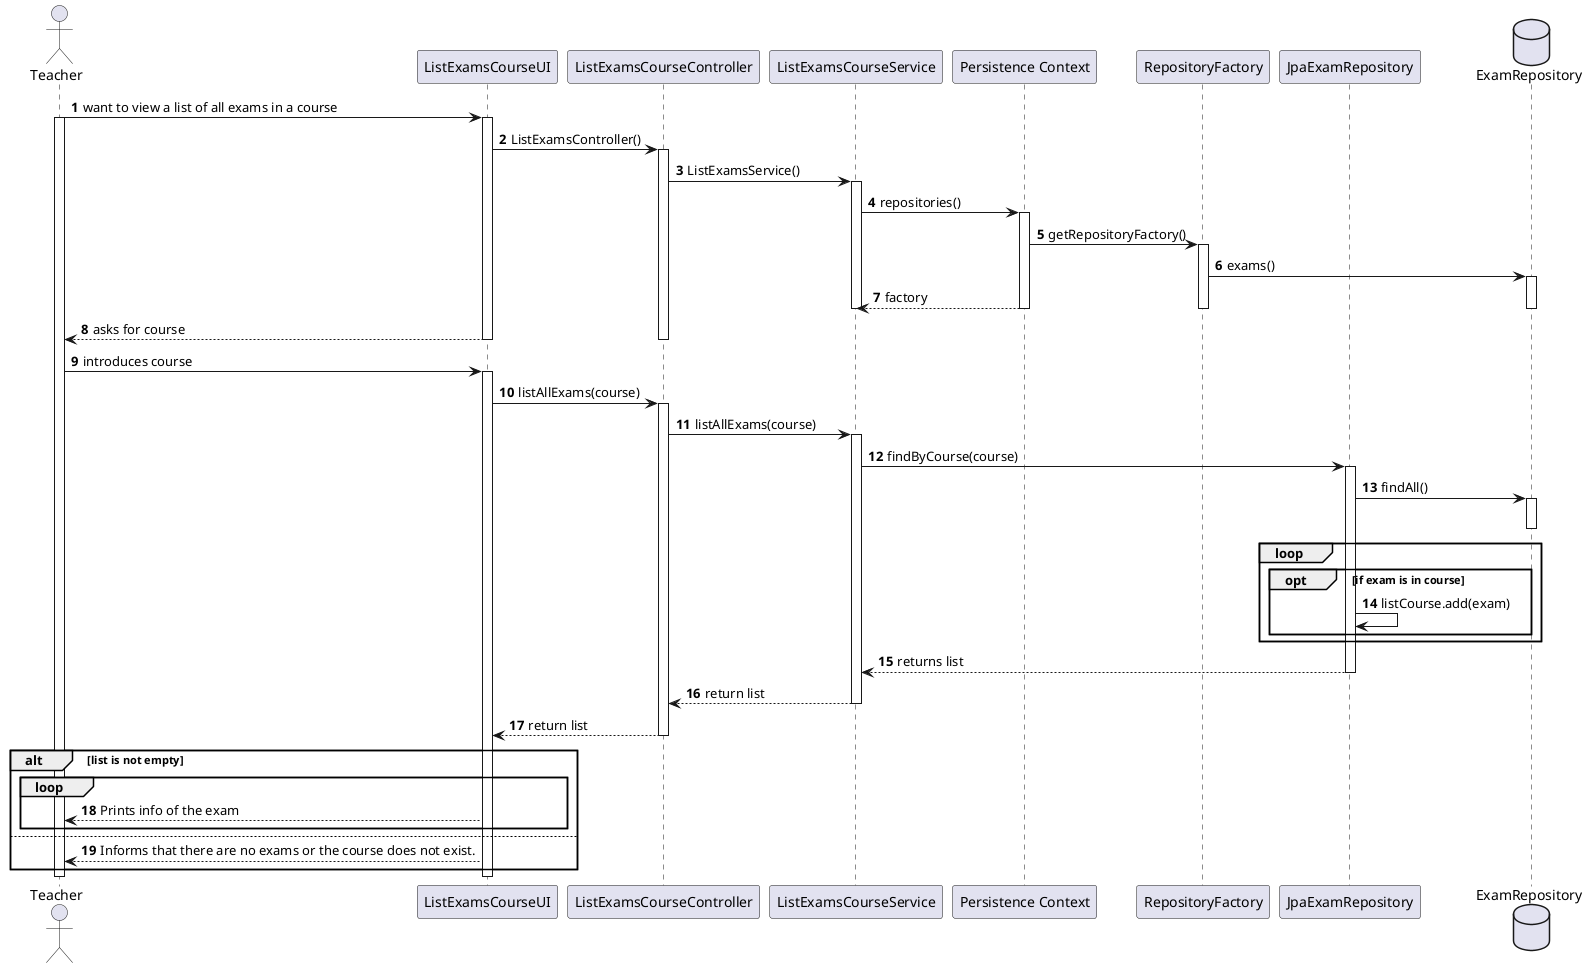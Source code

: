 @startuml
autonumber
actor "Teacher" as T
participant "ListExamsCourseUI" as UI
participant "ListExamsCourseController" as CTL
participant "ListExamsCourseService" as SV
participant "Persistence Context" as PC
participant "RepositoryFactory" as RF
participant "JpaExamRepository" as JPA
database "ExamRepository" as EPS


T -> UI : want to view a list of all exams in a course
activate T
activate UI
UI -> CTL : ListExamsController()
activate CTL
CTL -> SV : ListExamsService()
activate SV
SV -> PC :repositories()
activate PC
PC -> RF :getRepositoryFactory()
activate RF
RF -> EPS : exams()
activate EPS
PC --> SV :factory
deactivate PC
deactivate RF
deactivate EPS
deactivate SV
UI --> T : asks for course
deactivate UI
deactivate CTL
T -> UI : introduces course
activate UI
UI -> CTL : listAllExams(course)
activate CTL

CTL -> SV : listAllExams(course)
activate SV
SV -> JPA : findByCourse(course)
activate JPA
JPA -> EPS : findAll()
activate EPS
deactivate EPS
loop
    opt if exam is in course
    JPA -> JPA : listCourse.add(exam)
    end opt
end loop
JPA --> SV : returns list
deactivate JPA
SV --> CTL : return list
deactivate SV
CTL --> UI : return list
deactivate CTL
alt list is not empty
loop
UI --> T : Prints info of the exam
end
else
UI --> T : Informs that there are no exams or the course does not exist.
end alt
deactivate UI
deactivate T

@enduml